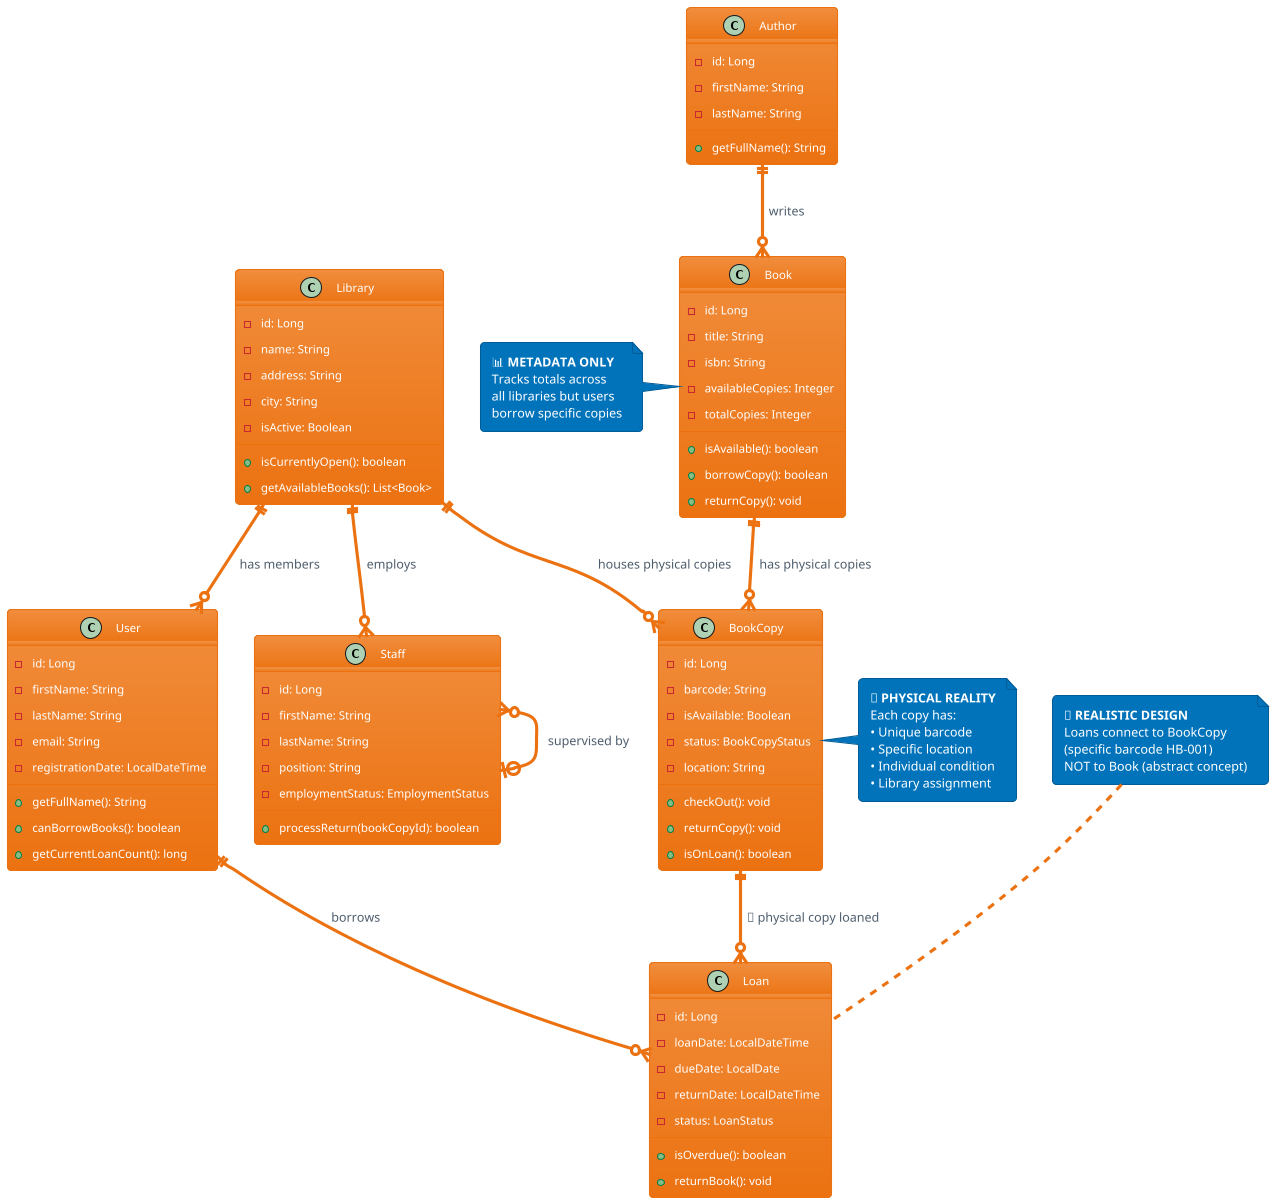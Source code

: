 @startuml Library System - Core Entities

!theme aws-orange

' ==== CORE ENTITIES ====

class User {
  -id: Long
  -firstName: String
  -lastName: String  
  -email: String
  -registrationDate: LocalDateTime
  --
  +getFullName(): String
  +canBorrowBooks(): boolean
  +getCurrentLoanCount(): long
}

class Library {
  -id: Long
  -name: String
  -address: String
  -city: String
  -isActive: Boolean
  --
  +isCurrentlyOpen(): boolean
  +getAvailableBooks(): List<Book>
}

class Book {
  -id: Long
  -title: String
  -isbn: String
  -availableCopies: Integer
  -totalCopies: Integer
  --
  +isAvailable(): boolean
  +borrowCopy(): boolean
  +returnCopy(): void
}

class BookCopy {
  -id: Long
  -barcode: String
  -isAvailable: Boolean
  -status: BookCopyStatus
  -location: String
  --
  +checkOut(): void
  +returnCopy(): void
  +isOnLoan(): boolean
}

class Loan {
  -id: Long
  -loanDate: LocalDateTime
  -dueDate: LocalDate
  -returnDate: LocalDateTime
  -status: LoanStatus
  --
  +isOverdue(): boolean
  +returnBook(): void
}

class Author {
  -id: Long
  -firstName: String
  -lastName: String
  --
  +getFullName(): String
}

class Staff {
  -id: Long
  -firstName: String
  -lastName: String
  -position: String
  -employmentStatus: EmploymentStatus
  --
  +processReturn(bookCopyId): boolean
}

' ==== KEY RELATIONSHIPS ====

' The CRITICAL change: Loan → BookCopy (not Book!)
User ||--o{ Loan : "borrows"
BookCopy ||--o{ Loan : "🔑 physical copy loaned"

' Core library structure
Library ||--o{ BookCopy : "houses physical copies"
Library ||--o{ User : "has members"
Library ||--o{ Staff : "employs"

' Book hierarchy
Author ||--o{ Book : "writes"
Book ||--o{ BookCopy : "has physical copies"

' Self-reference
Staff }o--o| Staff : "supervised by"

' ==== HIGHLIGHT THE KEY INSIGHT ====

note top of Loan : 🎯 **REALISTIC DESIGN**\nLoans connect to BookCopy\n(specific barcode HB-001)\nNOT to Book (abstract concept)

note right of BookCopy : 📍 **PHYSICAL REALITY**\nEach copy has:\n• Unique barcode\n• Specific location\n• Individual condition\n• Library assignment

note left of Book : 📊 **METADATA ONLY**\nTracks totals across\nall libraries but users\nborrow specific copies

@enduml 